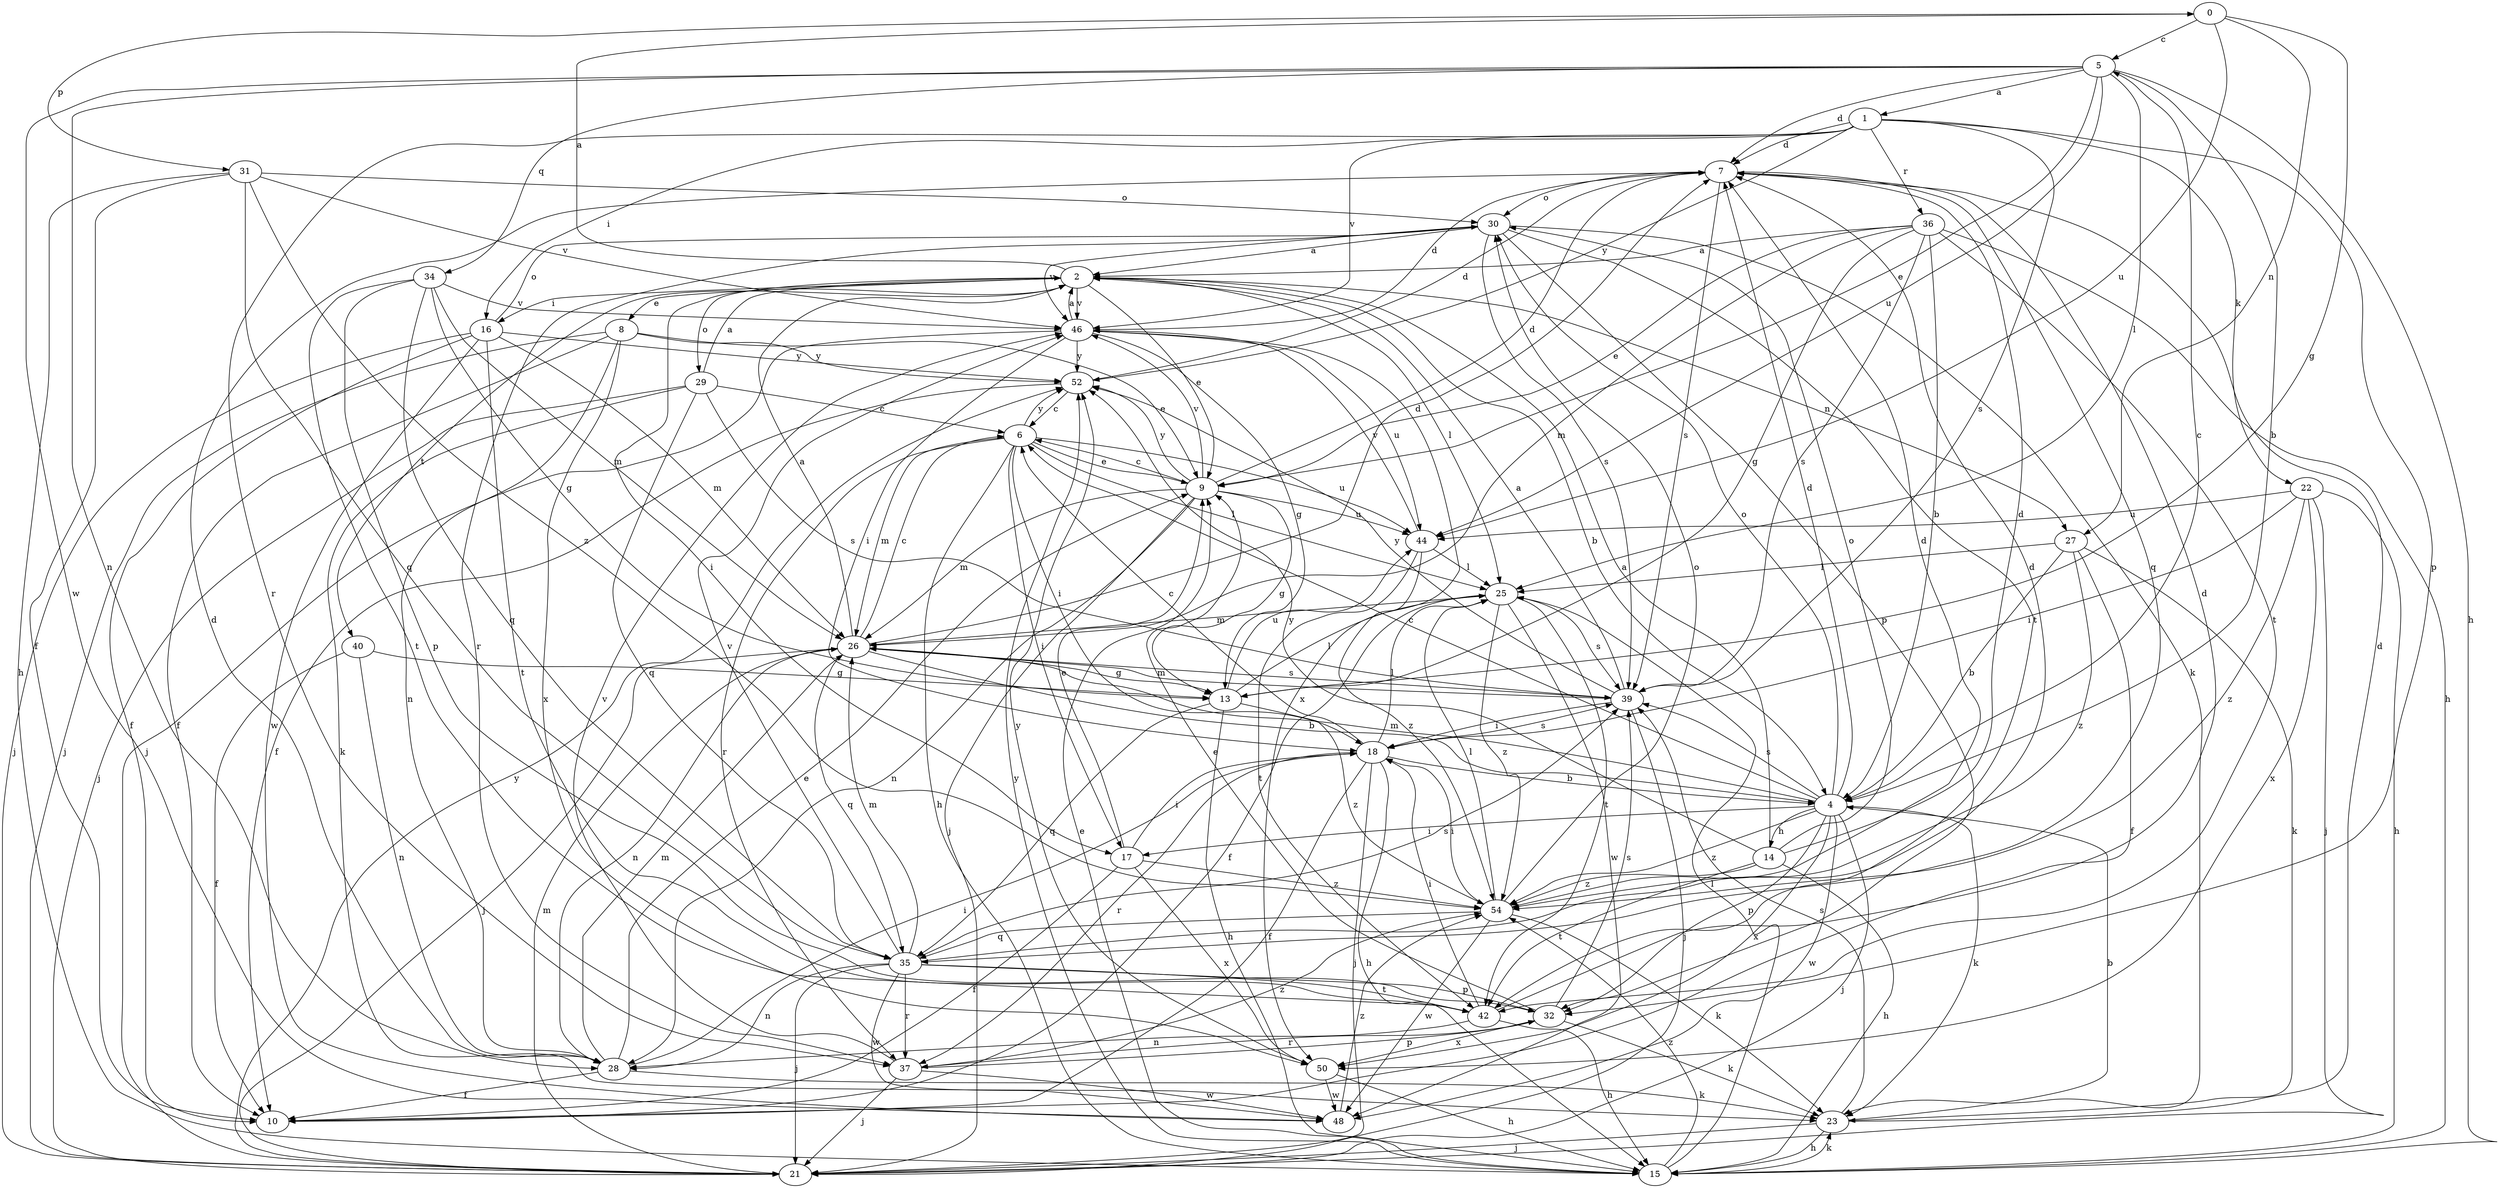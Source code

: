 strict digraph  {
0;
1;
2;
4;
5;
6;
7;
8;
9;
10;
13;
14;
15;
16;
17;
18;
21;
22;
23;
25;
26;
27;
28;
29;
30;
31;
32;
34;
35;
36;
37;
39;
40;
42;
44;
46;
48;
50;
52;
54;
0 -> 5  [label=c];
0 -> 13  [label=g];
0 -> 27  [label=n];
0 -> 31  [label=p];
0 -> 44  [label=u];
1 -> 7  [label=d];
1 -> 16  [label=i];
1 -> 22  [label=k];
1 -> 32  [label=p];
1 -> 36  [label=r];
1 -> 37  [label=r];
1 -> 39  [label=s];
1 -> 46  [label=v];
1 -> 52  [label=y];
2 -> 0  [label=a];
2 -> 4  [label=b];
2 -> 8  [label=e];
2 -> 9  [label=e];
2 -> 16  [label=i];
2 -> 17  [label=i];
2 -> 25  [label=l];
2 -> 27  [label=n];
2 -> 29  [label=o];
2 -> 40  [label=t];
2 -> 46  [label=v];
4 -> 5  [label=c];
4 -> 6  [label=c];
4 -> 7  [label=d];
4 -> 14  [label=h];
4 -> 17  [label=i];
4 -> 21  [label=j];
4 -> 23  [label=k];
4 -> 26  [label=m];
4 -> 30  [label=o];
4 -> 32  [label=p];
4 -> 39  [label=s];
4 -> 48  [label=w];
4 -> 50  [label=x];
4 -> 54  [label=z];
5 -> 1  [label=a];
5 -> 4  [label=b];
5 -> 7  [label=d];
5 -> 9  [label=e];
5 -> 15  [label=h];
5 -> 25  [label=l];
5 -> 28  [label=n];
5 -> 34  [label=q];
5 -> 44  [label=u];
5 -> 48  [label=w];
6 -> 9  [label=e];
6 -> 15  [label=h];
6 -> 17  [label=i];
6 -> 18  [label=i];
6 -> 25  [label=l];
6 -> 26  [label=m];
6 -> 37  [label=r];
6 -> 44  [label=u];
6 -> 52  [label=y];
7 -> 30  [label=o];
7 -> 35  [label=q];
7 -> 39  [label=s];
8 -> 9  [label=e];
8 -> 10  [label=f];
8 -> 21  [label=j];
8 -> 28  [label=n];
8 -> 50  [label=x];
8 -> 52  [label=y];
9 -> 6  [label=c];
9 -> 7  [label=d];
9 -> 13  [label=g];
9 -> 21  [label=j];
9 -> 26  [label=m];
9 -> 28  [label=n];
9 -> 44  [label=u];
9 -> 46  [label=v];
9 -> 52  [label=y];
13 -> 15  [label=h];
13 -> 25  [label=l];
13 -> 35  [label=q];
13 -> 44  [label=u];
13 -> 54  [label=z];
14 -> 2  [label=a];
14 -> 7  [label=d];
14 -> 15  [label=h];
14 -> 30  [label=o];
14 -> 42  [label=t];
14 -> 52  [label=y];
14 -> 54  [label=z];
15 -> 9  [label=e];
15 -> 23  [label=k];
15 -> 25  [label=l];
15 -> 52  [label=y];
15 -> 54  [label=z];
16 -> 10  [label=f];
16 -> 21  [label=j];
16 -> 26  [label=m];
16 -> 30  [label=o];
16 -> 42  [label=t];
16 -> 48  [label=w];
16 -> 52  [label=y];
17 -> 9  [label=e];
17 -> 10  [label=f];
17 -> 18  [label=i];
17 -> 50  [label=x];
17 -> 54  [label=z];
18 -> 4  [label=b];
18 -> 6  [label=c];
18 -> 10  [label=f];
18 -> 15  [label=h];
18 -> 21  [label=j];
18 -> 25  [label=l];
18 -> 37  [label=r];
18 -> 39  [label=s];
21 -> 26  [label=m];
21 -> 52  [label=y];
22 -> 15  [label=h];
22 -> 18  [label=i];
22 -> 21  [label=j];
22 -> 44  [label=u];
22 -> 50  [label=x];
22 -> 54  [label=z];
23 -> 4  [label=b];
23 -> 7  [label=d];
23 -> 15  [label=h];
23 -> 21  [label=j];
23 -> 39  [label=s];
25 -> 10  [label=f];
25 -> 26  [label=m];
25 -> 39  [label=s];
25 -> 42  [label=t];
25 -> 48  [label=w];
25 -> 54  [label=z];
26 -> 2  [label=a];
26 -> 4  [label=b];
26 -> 6  [label=c];
26 -> 7  [label=d];
26 -> 13  [label=g];
26 -> 21  [label=j];
26 -> 28  [label=n];
26 -> 35  [label=q];
26 -> 39  [label=s];
27 -> 4  [label=b];
27 -> 10  [label=f];
27 -> 23  [label=k];
27 -> 25  [label=l];
27 -> 54  [label=z];
28 -> 7  [label=d];
28 -> 9  [label=e];
28 -> 10  [label=f];
28 -> 18  [label=i];
28 -> 23  [label=k];
28 -> 26  [label=m];
29 -> 2  [label=a];
29 -> 6  [label=c];
29 -> 21  [label=j];
29 -> 23  [label=k];
29 -> 35  [label=q];
29 -> 39  [label=s];
30 -> 2  [label=a];
30 -> 23  [label=k];
30 -> 32  [label=p];
30 -> 37  [label=r];
30 -> 39  [label=s];
30 -> 42  [label=t];
30 -> 46  [label=v];
31 -> 10  [label=f];
31 -> 15  [label=h];
31 -> 30  [label=o];
31 -> 35  [label=q];
31 -> 46  [label=v];
31 -> 54  [label=z];
32 -> 9  [label=e];
32 -> 23  [label=k];
32 -> 37  [label=r];
32 -> 39  [label=s];
32 -> 50  [label=x];
34 -> 13  [label=g];
34 -> 26  [label=m];
34 -> 32  [label=p];
34 -> 35  [label=q];
34 -> 42  [label=t];
34 -> 46  [label=v];
35 -> 7  [label=d];
35 -> 21  [label=j];
35 -> 26  [label=m];
35 -> 28  [label=n];
35 -> 32  [label=p];
35 -> 37  [label=r];
35 -> 39  [label=s];
35 -> 42  [label=t];
35 -> 46  [label=v];
35 -> 48  [label=w];
36 -> 2  [label=a];
36 -> 4  [label=b];
36 -> 9  [label=e];
36 -> 13  [label=g];
36 -> 15  [label=h];
36 -> 26  [label=m];
36 -> 39  [label=s];
36 -> 42  [label=t];
37 -> 21  [label=j];
37 -> 32  [label=p];
37 -> 46  [label=v];
37 -> 48  [label=w];
37 -> 54  [label=z];
39 -> 2  [label=a];
39 -> 18  [label=i];
39 -> 21  [label=j];
39 -> 26  [label=m];
39 -> 52  [label=y];
40 -> 10  [label=f];
40 -> 13  [label=g];
40 -> 28  [label=n];
42 -> 7  [label=d];
42 -> 15  [label=h];
42 -> 18  [label=i];
42 -> 28  [label=n];
44 -> 25  [label=l];
44 -> 42  [label=t];
44 -> 46  [label=v];
44 -> 54  [label=z];
46 -> 2  [label=a];
46 -> 7  [label=d];
46 -> 13  [label=g];
46 -> 18  [label=i];
46 -> 21  [label=j];
46 -> 44  [label=u];
46 -> 50  [label=x];
46 -> 52  [label=y];
48 -> 54  [label=z];
50 -> 15  [label=h];
50 -> 48  [label=w];
50 -> 52  [label=y];
52 -> 6  [label=c];
52 -> 7  [label=d];
52 -> 10  [label=f];
54 -> 7  [label=d];
54 -> 18  [label=i];
54 -> 23  [label=k];
54 -> 25  [label=l];
54 -> 30  [label=o];
54 -> 35  [label=q];
54 -> 48  [label=w];
}
